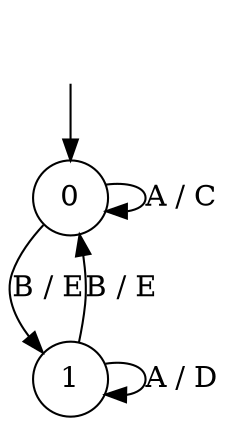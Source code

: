 digraph g {
__start0 [label="" shape="none"];

	s0 [shape="circle" label="0"];
	s1 [shape="circle" label="1"];
	s0 -> s0 [label="A / C"];
	s0 -> s1 [label="B / E"];
	s1 -> s1 [label="A / D"];
	s1 -> s0 [label="B / E"];

__start0 -> s0;
}
